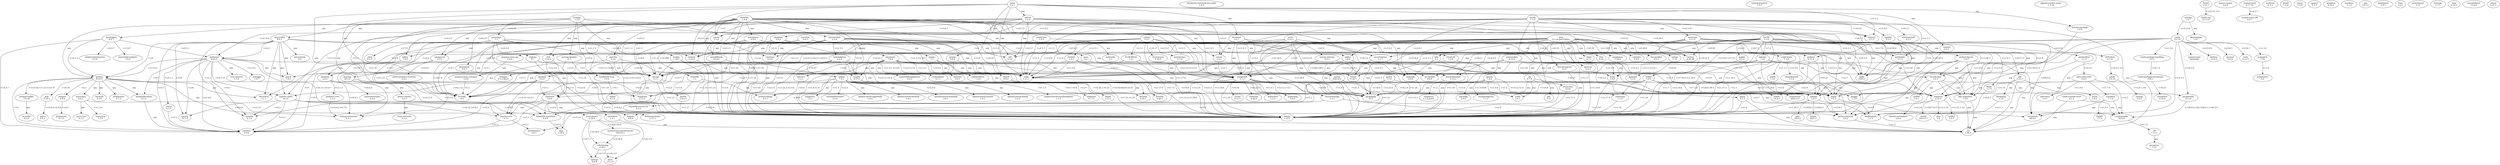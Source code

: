 digraph {
	"annotated-types" [label="annotated-types\n0.5.0"]
	"antlr4-python3-runtime" [label="antlr4-python3-runtime\n4.9.3"]
	"astropy-healpix" -> astropy [label=">=3"]
	"astropy-healpix" -> numpy [label=any]
	"astropy-healpix" [label="astropy-healpix\n0.7"]
	"backports.functools-lru-cache" [label="backports.functools-lru-cache\n1.6.5"]
	"batman-package" -> numpy [label=any]
	"batman-package" [label="batman-package\n2.4.9"]
	"cached-property" [label="cached-property\n1.5.2"]
	"charset-normalizer" [label="charset-normalizer\n2.0.4"]
	"conda-content-trust" -> cryptography [label=any]
	"conda-content-trust" -> six [label=any]
	"conda-content-trust" [label="conda-content-trust\n0.1.3"]
	"conda-package-handling" -> "conda-package-streaming" [label=">=0.7.0"]
	"conda-package-handling" [label="conda-package-handling\n2.0.2"]
	"conda-package-streaming" -> requests [label=any]
	"conda-package-streaming" -> zstandard [label=">=0.15"]
	"conda-package-streaming" [label="conda-package-streaming\n0.8.0"]
	"conda-tree" -> colorama [label=any]
	"conda-tree" -> networkx [label=any]
	"conda-tree" [label="conda-tree\n1.0.5"]
	"fast-histogram" -> numpy [label=any]
	"fast-histogram" [label="fast-histogram\n0.11"]
	"igwn-auth-utils" -> "safe-netrc" [label=">=1.0.0"]
	"igwn-auth-utils" -> cryptography [label=">=2.3"]
	"igwn-auth-utils" -> requests [label=">=2.14"]
	"igwn-auth-utils" -> scitokens [label=">=1.7.0"]
	"igwn-auth-utils" [label="igwn-auth-utils\n0.4.0"]
	"importlib-metadata" -> zipp [label=">=0.5"]
	"importlib-metadata" [label="importlib-metadata\n6.8.0"]
	"importlib-resources" -> zipp [label=">=3.1.0"]
	"importlib-resources" [label="importlib-resources\n6.0.0"]
	"jaraco.classes" -> "more-itertools" [label=any]
	"jaraco.classes" [label="jaraco.classes\n3.2.3"]
	"jsonschema-specifications" -> referencing [label=">=0.28.0"]
	"jsonschema-specifications" [label="jsonschema-specifications\n2023.6.1"]
	"jupyter-client" -> "importlib-metadata" [label=">=4.8.3"]
	"jupyter-client" -> "jupyter-core" [label=">=4.12,!=5.0.*"]
	"jupyter-client" -> "python-dateutil" [label=">=2.8.2"]
	"jupyter-client" -> pyzmq [label=">=23.0"]
	"jupyter-client" -> tornado [label=">=6.2"]
	"jupyter-client" -> traitlets [label=">=5.3"]
	"jupyter-client" [label="jupyter-client\n8.3.0"]
	"jupyter-core" -> platformdirs [label=">=2.5"]
	"jupyter-core" -> traitlets [label=">=5.3"]
	"jupyter-core" [label="jupyter-core\n5.3.1"]
	"jupyterlab-pygments" [label="jupyterlab-pygments\n0.2.2"]
	"jupyterlab-widgets" [label="jupyterlab-widgets\n3.0.8"]
	"ligo-segments" -> six [label=any]
	"ligo-segments" [label="ligo-segments\n1.4.0"]
	"line-profiler" [label="line-profiler\n4.0.3"]
	"lscsoft-glue" -> "ligo-segments" [label=any]
	"lscsoft-glue" -> numpy [label=any]
	"lscsoft-glue" -> pyopenssl [label=any]
	"lscsoft-glue" -> pyrxp [label=any]
	"lscsoft-glue" -> six [label=any]
	"lscsoft-glue" [label="lscsoft-glue\n3.0.1"]
	"markdown-it-py" -> mdurl [label="~=0.1"]
	"markdown-it-py" [label="markdown-it-py\n3.0.0"]
	"matplotlib-inline" -> traitlets [label=any]
	"matplotlib-inline" [label="matplotlib-inline\n0.1.6"]
	"more-itertools" [label="more-itertools\n9.1.0"]
	"nest-asyncio" [label="nest-asyncio\n1.5.6"]
	"pegasus-wms.api" -> "pegasus-wms.common" [label=any]
	"pegasus-wms.api" [label="pegasus-wms.api\n5.0.6"]
	"pegasus-wms.common" -> pyyaml [label=">5.3"]
	"pegasus-wms.common" [label="pegasus-wms.common\n5.0.6"]
	"pkgutil-resolve-name" [label="pkgutil-resolve-name\n1.3.10"]
	"prompt-toolkit" -> wcwidth [label=any]
	"prompt-toolkit" [label="prompt-toolkit\n3.0.39"]
	"pure-eval" [label="pure-eval\n0.2.2"]
	"py-bobyqa" -> numpy [label=">=1.11"]
	"py-bobyqa" -> pandas [label=">=0.17"]
	"py-bobyqa" -> scipy [label=">=0.17"]
	"py-bobyqa" [label="Py-BOBYQA\n1.4"]
	"py-cpuinfo" [label="py-cpuinfo\n9.0.0"]
	"pydantic-core" -> "typing-extensions" [label=">=4.6.0,!=4.7.0"]
	"pydantic-core" [label="pydantic-core\n2.1.2"]
	"pyqt5-sip" [label="PyQt5-sip\n12.11.0"]
	"pytest-runner" [label="pytest-runner\n6.0.0"]
	"python-dateutil" -> six [label=">=1.5"]
	"python-dateutil" [label="python-dateutil\n2.8.2"]
	"python-ligo-lw" -> "ligo-segments" [label=any]
	"python-ligo-lw" -> "lscsoft-glue" [label=any]
	"python-ligo-lw" -> "python-dateutil" [label=any]
	"python-ligo-lw" -> numpy [label=any]
	"python-ligo-lw" -> pyyaml [label=any]
	"python-ligo-lw" -> six [label=any]
	"python-ligo-lw" -> tqdm [label=any]
	"python-ligo-lw" [label="python-ligo-lw\n1.8.3"]
	"rpds-py" [label="rpds-py\n0.8.8"]
	"ruamel-yaml" [label="ruamel-yaml\n(missing)" style=dashed]
	"ruamel.yaml" -> "ruamel.yaml.clib" [label=">=0.2.7"]
	"ruamel.yaml" [label="ruamel.yaml\n0.17.32"]
	"ruamel.yaml.clib" [label="ruamel.yaml.clib\n0.2.7"]
	"safe-netrc" [label="safe-netrc\n1.0.1"]
	"scikit-learn" -> joblib [label=">=1.1.1"]
	"scikit-learn" -> numpy [label=">=1.17.3"]
	"scikit-learn" -> scipy [label=">=1.5.0"]
	"scikit-learn" -> threadpoolctl [label=">=2.0.0"]
	"scikit-learn" [label="scikit-learn\n1.3.0"]
	"sphinxcontrib-applehelp" [label="sphinxcontrib-applehelp\n1.0.4"]
	"sphinxcontrib-devhelp" [label="sphinxcontrib-devhelp\n1.0.2"]
	"sphinxcontrib-htmlhelp" [label="sphinxcontrib-htmlhelp\n2.0.1"]
	"sphinxcontrib-jsmath" [label="sphinxcontrib-jsmath\n1.0.1"]
	"sphinxcontrib-qthelp" [label="sphinxcontrib-qthelp\n1.0.3"]
	"sphinxcontrib-serializinghtml" [label="sphinxcontrib-serializinghtml\n1.1.5"]
	"stack-data" -> "pure-eval" [label=any]
	"stack-data" -> asttokens [label=">=2.1.0"]
	"stack-data" -> executing [label=">=1.2.0"]
	"stack-data" [label="stack-data\n0.6.2"]
	"typing-extensions" [label="typing-extensions\n4.7.1"]
	"xarray-einstats" -> numpy [label=">=1.20"]
	"xarray-einstats" -> scipy [label=">=1.6"]
	"xarray-einstats" -> xarray [label=">=2022.09.0"]
	"xarray-einstats" [label="xarray-einstats\n0.5.1"]
	ads -> mock [label=any]
	ads -> requests [label=any]
	ads -> six [label=any]
	ads -> werkzeug [label=any]
	ads [label="ads\n0.12.3"]
	alabaster [label="alabaster\n0.7.13"]
	arviz -> "typing-extensions" [label=">=4.1.0"]
	arviz -> "xarray-einstats" [label=">=0.3"]
	arviz -> h5netcdf [label=">=1.0.2"]
	arviz -> matplotlib [label=">=3.2"]
	arviz -> numpy [label=">=1.20.0"]
	arviz -> packaging [label=any]
	arviz -> pandas [label=">=1.3.0"]
	arviz -> scipy [label=">=1.8.0"]
	arviz -> setuptools [label=">=60.0.0"]
	arviz -> xarray [label=">=0.21.0"]
	arviz [label="arviz\n0.15.1"]
	asciitree [label="asciitree\n0.3.3"]
	astrocats -> ads [label=">=0.11.3"]
	astrocats -> astropy [label=">=1.2.1"]
	astrocats -> beautifulsoup4 [label=">=4.4.1"]
	astrocats -> bokeh [label=">=0.12.0"]
	astrocats -> future [label=">=0.16.0"]
	astrocats -> gitpython [label=">=2.0.6"]
	astrocats -> inflect [label=">=0.2.5"]
	astrocats -> palettable [label=">=2.1.1"]
	astrocats -> psutil [label=">=4.3.0"]
	astrocats -> seaborn [label=">=0.7.1"]
	astrocats -> tqdm [label=">=4.5.0"]
	astrocats [label="astrocats\n0.3.37"]
	astromodels -> astropy [label=">=1.2"]
	astromodels -> colorama [label=any]
	astromodels -> dill [label=any]
	astromodels -> future [label=any]
	astromodels -> h5py [label=any]
	astromodels -> interpolation [label=">=2.2.3"]
	astromodels -> numba [label=">0.52"]
	astromodels -> numpy [label=">=1.6"]
	astromodels -> omegaconf [label=any]
	astromodels -> pandas [label=any]
	astromodels -> pyyaml [label=">=5.1"]
	astromodels -> rich [label=any]
	astromodels -> scipy [label=">=0.14"]
	astromodels -> tables [label=any]
	astromodels [label="astromodels\n2.3.9"]
	astropy -> numpy [label=">=1.21"]
	astropy -> packaging [label=">=19.0"]
	astropy -> pyerfa [label=">=2.0"]
	astropy -> pyyaml [label=">=3.13"]
	astropy [label="astropy\n5.3.1"]
	astroquery -> astropy [label=">=4.0"]
	astroquery -> beautifulsoup4 [label=">=4.3.2"]
	astroquery -> html5lib [label=">=0.999"]
	astroquery -> keyring [label=">=4.0"]
	astroquery -> numpy [label=">=1.16"]
	astroquery -> pyvo [label=">=1.1"]
	astroquery -> requests [label=">=2.4.3"]
	astroquery [label="astroquery\n0.4.6"]
	asttokens -> six [label=any]
	asttokens [label="asttokens\n2.2.1"]
	attrs [label="attrs\n23.1.0"]
	babel [label="Babel\n2.12.1"]
	backcall [label="backcall\n0.2.0"]
	beautifulsoup4 -> soupsieve [label=">1.2"]
	beautifulsoup4 [label="beautifulsoup4\n4.12.2"]
	bleach -> six [label=">=1.9.0"]
	bleach -> webencodings [label=any]
	bleach [label="bleach\n6.0.0"]
	bokeh -> contourpy [label=">=1"]
	bokeh -> jinja2 [label=">=2.9"]
	bokeh -> numpy [label=">=1.16"]
	bokeh -> packaging [label=">=16.8"]
	bokeh -> pandas [label=">=1.2"]
	bokeh -> pillow [label=">=7.1.0"]
	bokeh -> pyyaml [label=">=3.10"]
	bokeh -> tornado [label=">=5.1"]
	bokeh -> xyzservices [label=">=2021.09.1"]
	bokeh [label="bokeh\n3.2.0"]
	boltons [label="boltons\n23.0.0"]
	brotli [label="Brotli\n1.0.9"]
	celerite -> numpy [label=any]
	celerite [label="celerite\n0.4.2"]
	certifi [label="certifi\n2023.5.7"]
	cffi -> pycparser [label=any]
	cffi [label="cffi\n1.15.1"]
	classy [label="classy\n3.2.0"]
	click [label="click\n8.1.4"]
	cobaya -> "py-bobyqa" [label=">=1.2"]
	cobaya -> dill [label=">=0.3.3"]
	cobaya -> fuzzywuzzy [label=">=0.17"]
	cobaya -> getdist [label=">=1.3.1"]
	cobaya -> numpy [label=">=1.17.0"]
	cobaya -> packaging [label=any]
	cobaya -> pandas [label=">=1.0.1"]
	cobaya -> portalocker [label=">=2.3.0"]
	cobaya -> pyyaml [label=">=5.1"]
	cobaya -> requests [label=">=2.18"]
	cobaya -> scipy [label=">=1.5"]
	cobaya -> tqdm [label=any]
	cobaya [label="cobaya\n3.3.1"]
	colorama [label="colorama\n0.4.6"]
	comm -> traitlets [label=">=5.3"]
	comm [label="comm\n0.1.3"]
	conda -> "conda-package-handling" [label=">=1.3.0"]
	conda -> "ruamel-yaml" [style=dashed]
	conda -> boltons [label=">=23.0.0"]
	conda -> jsonpatch [label=">=1.32"]
	conda -> packaging [label=any]
	conda -> pluggy [label=">=1.0.0"]
	conda -> pycosat [label=">=0.6.3"]
	conda -> pyopenssl [label=">=16.2.0"]
	conda -> requests [label=">=2.18.4,<3"]
	conda -> setuptools [label=">=31.0.1"]
	conda -> toolz [label=">=0.8.1"]
	conda -> tqdm [label=">=4"]
	conda [label="conda\n23.5.0"]
	contourpy -> numpy [label=">=1.16"]
	contourpy [label="contourpy\n1.1.0"]
	corner -> matplotlib [label=">=2.1"]
	corner [label="corner\n2.2.2"]
	cryptography -> cffi [label=">=1.12"]
	cryptography [label="cryptography\n38.0.4"]
	cycler [label="cycler\n0.11.0"]
	cython [label="Cython\n0.29.36"]
	debugpy [label="debugpy\n1.6.7"]
	decorator [label="decorator\n5.1.1"]
	defusedxml [label="defusedxml\n0.7.1"]
	dill [label="dill\n0.3.6"]
	docutils [label="docutils\n0.20.1"]
	dynesty [label="dynesty\n2.1.2"]
	emcee -> numpy [label=any]
	emcee [label="emcee\n3.1.4"]
	entrypoints [label="entrypoints\n0.4"]
	exceptiongroup [label="exceptiongroup\n1.1.2"]
	executing [label="executing\n1.2.0"]
	extinction -> numpy [label=">=1.13.3"]
	extinction [label="extinction\n0.4.6"]
	fastjsonschema [label="fastjsonschema\n2.17.1"]
	fermipy -> "astropy-healpix" [label=any]
	fermipy -> astropy [label=any]
	fermipy -> gammapy [label=">=0.18"]
	fermipy -> healpy [label=any]
	fermipy -> matplotlib [label=">=3.3"]
	fermipy -> numpy [label=">=1.16"]
	fermipy -> pyyaml [label=any]
	fermipy -> scipy [label=any]
	fermipy [label="fermipy\n1.2.0"]
	fonttools [label="fonttools\n4.40.0"]
	future [label="future\n0.18.3"]
	fuzzywuzzy [label="fuzzywuzzy\n0.18.0"]
	gammapy -> astropy [label=">=5.0"]
	gammapy -> click [label=">=7.0"]
	gammapy -> iminuit [label=">=2.8.0"]
	gammapy -> matplotlib [label=">=3.4"]
	gammapy -> numpy [label=">=1.21"]
	gammapy -> pydantic [label=">=1.4"]
	gammapy -> pyyaml [label=">=5.3"]
	gammapy -> regions [label=">=0.5.0"]
	gammapy -> scipy [label=">=1.5,!=1.10"]
	gammapy [label="gammapy\n1.1"]
	george -> numpy [label=any]
	george -> scipy [label=any]
	george [label="george\n0.4.0"]
	getdist -> matplotlib [label=">=2.2.0,!=3.5.0"]
	getdist -> numpy [label=">=1.17.0"]
	getdist -> packaging [label=any]
	getdist -> pyyaml [label=">=5.1"]
	getdist -> scipy [label=">=1.5.0"]
	getdist [label="GetDist\n1.4.1"]
	gitdb -> smmap [label=">=3.0.1,<6"]
	gitdb [label="gitdb\n4.0.10"]
	gitpython -> gitdb [label=">=4.0.1,<5"]
	gitpython [label="GitPython\n3.1.31"]
	gmpy2 [label="gmpy2\n2.1.2"]
	graphviz [label="graphviz\n0.20.1"]
	gwdatafind -> "igwn-auth-utils" [label=">=0.3.1"]
	gwdatafind -> "ligo-segments" [label=any]
	gwdatafind [label="gwdatafind\n1.1.3"]
	h5netcdf -> h5py [label=any]
	h5netcdf -> packaging [label=any]
	h5netcdf [label="h5netcdf\n1.2.0"]
	h5py -> numpy [label=">=1.17.3"]
	h5py [label="h5py\n3.9.0"]
	healpy -> astropy [label=any]
	healpy -> matplotlib [label=any]
	healpy -> numpy [label=">=1.13"]
	healpy -> scipy [label=any]
	healpy [label="healpy\n1.16.1"]
	html5lib -> six [label=">=1.9"]
	html5lib -> webencodings [label=any]
	html5lib [label="html5lib\n1.1"]
	idna [label="idna\n3.4"]
	imagesize [label="imagesize\n1.4.1"]
	iminuit -> numpy [label=">=1.21"]
	iminuit [label="iminuit\n2.22.0"]
	inflect -> "typing-extensions" [label=any]
	inflect -> pydantic [label=">=1.9.1"]
	inflect [label="inflect\n7.0.0"]
	iniconfig [label="iniconfig\n2.0.0"]
	interpolation -> numba [label=">=0.47"]
	interpolation -> numpy [label=">=1.22.2,<2.0.0"]
	interpolation -> packaging [label=">=21.3,<22.0"]
	interpolation -> scipy [label=">=1.4.1,<2.0.0"]
	interpolation -> tempita [label=">=0.5.2,<0.6.0"]
	interpolation [label="interpolation\n2.2.4"]
	ipykernel -> "jupyter-client" [label=">=6.1.12"]
	ipykernel -> "jupyter-core" [label=">=4.12,!=5.0.*"]
	ipykernel -> "matplotlib-inline" [label=">=0.1"]
	ipykernel -> "nest-asyncio" [label=any]
	ipykernel -> comm [label=">=0.1.1"]
	ipykernel -> debugpy [label=">=1.6.5"]
	ipykernel -> ipython [label=">=7.23.1"]
	ipykernel -> packaging [label=any]
	ipykernel -> psutil [label=any]
	ipykernel -> pyzmq [label=">=20"]
	ipykernel -> tornado [label=">=6.1"]
	ipykernel -> traitlets [label=">=5.4.0"]
	ipykernel [label="ipykernel\n6.24.0"]
	ipyparallel -> "jupyter-client" [label=any]
	ipyparallel -> "python-dateutil" [label=">=2.1"]
	ipyparallel -> decorator [label=any]
	ipyparallel -> entrypoints [label=any]
	ipyparallel -> ipykernel [label=">=4.4"]
	ipyparallel -> ipython [label=">=4"]
	ipyparallel -> psutil [label=any]
	ipyparallel -> pyzmq [label=">=18"]
	ipyparallel -> tornado [label=">=5.1"]
	ipyparallel -> tqdm [label=any]
	ipyparallel -> traitlets [label=">=4.3"]
	ipyparallel [label="ipyparallel\n8.6.1"]
	ipython -> "matplotlib-inline" [label=any]
	ipython -> "prompt-toolkit" [label=">=3.0.30,<3.1.0,!=3.0.37"]
	ipython -> "stack-data" [label=any]
	ipython -> "typing-extensions" [label=any]
	ipython -> backcall [label=any]
	ipython -> decorator [label=any]
	ipython -> jedi [label=">=0.16"]
	ipython -> pexpect [label=">4.3"]
	ipython -> pickleshare [label=any]
	ipython -> pygments [label=">=2.4.0"]
	ipython -> traitlets [label=">=5"]
	ipython [label="ipython\n8.14.0"]
	ipywidgets -> "jupyterlab-widgets" [label="~=3.0.7"]
	ipywidgets -> ipykernel [label=">=4.5.1"]
	ipywidgets -> ipython [label=">=6.1.0"]
	ipywidgets -> traitlets [label=">=4.3.1"]
	ipywidgets -> widgetsnbextension [label="~=4.0.7"]
	ipywidgets [label="ipywidgets\n8.0.7"]
	jedi -> parso [label=">=0.8.0,<0.9.0"]
	jedi [label="jedi\n0.18.2"]
	jeepney [label="jeepney\n0.8.0"]
	jinja2 -> markupsafe [label=">=2.0"]
	jinja2 [label="Jinja2\n3.1.2"]
	joblib [label="joblib\n1.3.0"]
	jsonpatch -> jsonpointer [label=">=1.9"]
	jsonpatch [label="jsonpatch\n1.32"]
	jsonpointer [label="jsonpointer\n2.0"]
	jsonschema -> "jsonschema-specifications" [label=">=2023.03.6"]
	jsonschema -> "rpds-py" [label=">=0.7.1"]
	jsonschema -> attrs [label=">=22.2.0"]
	jsonschema -> referencing [label=">=0.28.4"]
	jsonschema [label="jsonschema\n4.18.0"]
	juliet -> "batman-package" [label=any]
	juliet -> astropy [label=any]
	juliet -> celerite [label=any]
	juliet -> dynesty [label=">=1.2.2"]
	juliet -> emcee [label=any]
	juliet -> george [label=any]
	juliet -> numpy [label=any]
	juliet -> radvel [label=any]
	juliet -> scipy [label=any]
	juliet -> ultranest [label=any]
	juliet [label="juliet\n2.2.1"]
	kde -> numexpr [label=any]
	kde -> numpy [label=any]
	kde -> scipy [label=any]
	kde [label="kde\n0.1"]
	keyring -> "importlib-metadata" [label=">=4.11.4"]
	keyring -> "jaraco.classes" [label=any]
	keyring -> jeepney [label=">=0.4.2"]
	keyring -> secretstorage [label=">=3.2"]
	keyring [label="keyring\n24.2.0"]
	kiwisolver [label="kiwisolver\n1.4.4"]
	lalsuite -> "ligo-segments" [label=any]
	lalsuite -> "lscsoft-glue" [label=any]
	lalsuite -> "python-dateutil" [label=any]
	lalsuite -> astropy [label=any]
	lalsuite -> matplotlib [label=any]
	lalsuite -> numpy [label=">=1.7"]
	lalsuite -> scipy [label=any]
	lalsuite [label="lalsuite\n7.15"]
	libmambapy [label="libmambapy\n1.4.7"]
	llvmlite [label="llvmlite\n0.40.1"]
	mako -> markupsafe [label=">=0.9.2"]
	mako [label="Mako\n1.2.4"]
	mamba -> conda [label=">=4.14.0"]
	mamba -> libmambapy [label=any]
	mamba [label="mamba\n1.4.7"]
	markupsafe [label="MarkupSafe\n2.1.3"]
	matplotlib -> "importlib-resources" [label=">=3.2.0"]
	matplotlib -> "python-dateutil" [label=">=2.7"]
	matplotlib -> contourpy [label=">=1.0.1"]
	matplotlib -> cycler [label=">=0.10"]
	matplotlib -> fonttools [label=">=4.22.0"]
	matplotlib -> kiwisolver [label=">=1.0.1"]
	matplotlib -> numpy [label=">=1.20"]
	matplotlib -> packaging [label=">=20.0"]
	matplotlib -> pillow [label=">=6.2.0"]
	matplotlib -> pyparsing [label=">=2.3.1,<3.1"]
	matplotlib [label="matplotlib\n3.7.2"]
	mdurl [label="mdurl\n0.1.0"]
	mistune [label="mistune\n3.0.1"]
	mock [label="mock\n5.0.2"]
	mosfit -> astrocats [label=">=0.3.33"]
	mosfit -> astropy [label=">=1.3"]
	mosfit -> cython [label=">=0.24.1"]
	mosfit -> dynesty [label=">=0.9.0"]
	mosfit -> emcee [label=">=3.0.2"]
	mosfit -> extinction [label=">=0.2.2"]
	mosfit -> inflect [label=">=0.2.5"]
	mosfit -> matplotlib [label=">=1.5.3"]
	mosfit -> mpi4py [label=">=2.0.0"]
	mosfit -> nbstripout [label=">=0.2.9"]
	mosfit -> numexpr [label=">=2.6.1"]
	mosfit -> numpy [label=">=1.16"]
	mosfit -> palettable [label=">=2.1.1"]
	mosfit -> schwimmbad [label=">=0.2.1"]
	mosfit -> scipy [label=">=1.2"]
	mosfit -> seaborn [label=">=0.7.1"]
	mosfit -> six [label=any]
	mosfit [label="mosfit\n1.1.9"]
	mpi4py [label="mpi4py\n3.1.4"]
	mpld3 -> jinja2 [label=any]
	mpld3 -> matplotlib [label=any]
	mpld3 [label="mpld3\n0.5.9"]
	mpmath [label="mpmath\n1.3.0"]
	munkres [label="munkres\n1.1.4"]
	nbclient -> "jupyter-client" [label=">=6.1.12"]
	nbclient -> "jupyter-core" [label=">=4.12,!=5.0.*"]
	nbclient -> nbformat [label=">=5.1"]
	nbclient -> traitlets [label=">=5.4"]
	nbclient [label="nbclient\n0.8.0"]
	nbconvert -> "importlib-metadata" [label=">=3.6"]
	nbconvert -> "jupyter-core" [label=">=4.7"]
	nbconvert -> "jupyterlab-pygments" [label=any]
	nbconvert -> beautifulsoup4 [label=any]
	nbconvert -> bleach [label="!=5.0.0"]
	nbconvert -> defusedxml [label=any]
	nbconvert -> jinja2 [label=">=3.0"]
	nbconvert -> markupsafe [label=">=2.0"]
	nbconvert -> mistune [label=">=2.0.3,<4"]
	nbconvert -> nbclient [label=">=0.5.0"]
	nbconvert -> nbformat [label=">=5.7"]
	nbconvert -> packaging [label=any]
	nbconvert -> pandocfilters [label=">=1.4.1"]
	nbconvert -> pygments [label=">=2.4.1"]
	nbconvert -> tinycss2 [label=any]
	nbconvert -> traitlets [label=">=5.1"]
	nbconvert [label="nbconvert\n7.6.0"]
	nbformat -> "jupyter-core" [label=any]
	nbformat -> fastjsonschema [label=any]
	nbformat -> jsonschema [label=">=2.6"]
	nbformat -> traitlets [label=">=5.1"]
	nbformat [label="nbformat\n5.9.0"]
	nbsphinx -> docutils [label=any]
	nbsphinx -> jinja2 [label=any]
	nbsphinx -> nbconvert [label="!=5.4"]
	nbsphinx -> nbformat [label=any]
	nbsphinx -> sphinx [label=">=1.8"]
	nbsphinx -> traitlets [label=">=5"]
	nbsphinx [label="nbsphinx\n0.9.2"]
	nbstripout -> nbformat [label=any]
	nbstripout [label="nbstripout\n0.6.1"]
	networkx [label="networkx\n3.1"]
	nlopt [label="nlopt\n2.7.1"]
	numba -> llvmlite [label=">=0.40.0dev0,<0.41"]
	numba -> numpy [label=">=1.21,<1.25"]
	numba [label="numba\n0.57.1"]
	numdifftools -> numpy [label=">=1.9"]
	numdifftools -> scipy [label=">=0.8"]
	numdifftools [label="numdifftools\n0.9.41"]
	numexpr -> numpy [label=">=1.13.3"]
	numexpr [label="numexpr\n2.8.4"]
	numpy [label="numpy\n1.23.5"]
	omegaconf -> "antlr4-python3-runtime" [label="==4.9.*"]
	omegaconf -> pyyaml [label=">=5.1.0"]
	omegaconf [label="omegaconf\n2.3.0"]
	packaging [label="packaging\n23.1"]
	palettable [label="palettable\n3.3.3"]
	pandas -> "python-dateutil" [label=">=2.8.2"]
	pandas -> numpy [label=">=1.20.3"]
	pandas -> pytz [label=">=2020.1"]
	pandas -> tzdata [label=">=2022.1"]
	pandas [label="pandas\n2.0.3"]
	pandocfilters [label="pandocfilters\n1.5.0"]
	parso [label="parso\n0.8.3"]
	patsy -> numpy [label=">=1.4"]
	patsy -> six [label=any]
	patsy [label="patsy\n0.5.3"]
	pexpect -> ptyprocess [label=">=0.5"]
	pexpect [label="pexpect\n4.8.0"]
	pickleshare [label="pickleshare\n0.7.5"]
	pillow [label="Pillow\n10.0.0"]
	pint [label="Pint\n0.19"]
	pip [label="pip\n23.1.2"]
	pipdeptree [label="pipdeptree\n2.9.1"]
	pisa -> "fast-histogram" [label=">=0.10"]
	pisa -> "line-profiler" [label=any]
	pisa -> "py-cpuinfo" [label=any]
	pisa -> "scikit-learn" [label=any]
	pisa -> cython [label="~=0.29.0"]
	pisa -> decorator [label=any]
	pisa -> h5py [label=any]
	pisa -> iminuit [label=">=2"]
	pisa -> kde [label=any]
	pisa -> llvmlite [label=any]
	pisa -> matplotlib [label=">=3.0"]
	pisa -> nlopt [label=any]
	pisa -> numba [label=">=0.53"]
	pisa -> numpy [label=">=1.17"]
	pisa -> pandas [label=any]
	pisa -> pint [label="<=0.19"]
	pisa -> pyarrow [label=any]
	pisa -> scipy [label=">=1.6"]
	pisa -> simplejson [label="==3.18.4"]
	pisa -> sympy [label=any]
	pisa -> tables [label=any]
	pisa -> tabulate [label=any]
	pisa -> uncertainties [label=any]
	pisa [label="pisa\n4.1+6.ge635d6ca"]
	platformdirs [label="platformdirs\n3.8.1"]
	pluggy [label="pluggy\n1.2.0"]
	ply [label="ply\n3.11"]
	pmw [label="Pmw\n2.0.1"]
	pooch -> packaging [label=">=20.0"]
	pooch -> platformdirs [label=">=2.5.0"]
	pooch -> requests [label=">=2.19.0"]
	pooch [label="pooch\n1.7.0"]
	portalocker [label="portalocker\n2.7.0"]
	psutil [label="psutil\n5.9.5"]
	ptyprocess [label="ptyprocess\n0.7.0"]
	pyarrow -> numpy [label=">=1.16.6"]
	pyarrow [label="pyarrow\n12.0.1"]
	pycbc -> "ligo-segments" [label=any]
	pycbc -> "lscsoft-glue" [label=">=1.59.3"]
	pycbc -> "pegasus-wms.api" [label=">=5.0.3"]
	pycbc -> "python-ligo-lw" [label=">=1.7.0"]
	pycbc -> astropy [label=">=2.0.3,!=4.2.1,!=4.0.5"]
	pycbc -> beautifulsoup4 [label=">=4.6.0"]
	pycbc -> cython [label=">=0.29"]
	pycbc -> gwdatafind [label=any]
	pycbc -> h5py [label=">=3.0.0,!=3.7.0"]
	pycbc -> jinja2 [label=any]
	pycbc -> lalsuite [label="!=7.2"]
	pycbc -> mako [label=">=1.0.1"]
	pycbc -> matplotlib [label=">=1.5.1"]
	pycbc -> mpld3 [label=">=0.3"]
	pycbc -> numpy [label=">=1.16.0"]
	pycbc -> numpy [label=">=1.16.0,!=1.19.0"]
	pycbc -> pillow [label=any]
	pycbc -> scipy [label=">=0.16.0"]
	pycbc -> setuptools [label=any]
	pycbc -> tqdm [label=any]
	pycbc [label="PyCBC\n2.2.0"]
	pycosat [label="pycosat\n0.6.4"]
	pycparser [label="pycparser\n2.21"]
	pydantic -> "annotated-types" [label=">=0.4.0"]
	pydantic -> "pydantic-core" [label="==2.1.2"]
	pydantic -> "typing-extensions" [label=">=4.6.1"]
	pydantic [label="pydantic\n2.0.2"]
	pyerfa -> numpy [label=">=1.17"]
	pyerfa [label="pyerfa\n2.0.0.3"]
	pygments [label="Pygments\n2.15.1"]
	pyjwt [label="PyJWT\n2.7.0"]
	pymultinest [label="pymultinest\n2.11"]
	pyopenssl -> cryptography [label=">=38.0.0,<42,!=40.0.1,!=40.0.0"]
	pyopenssl [label="pyOpenSSL\n23.2.0"]
	pyparsing [label="pyparsing\n3.0.9"]
	pypmc -> numpy [label=">=1.6,<2.0"]
	pypmc -> scipy [label=any]
	pypmc [label="pypmc\n1.2"]
	pyqt5 -> "pyqt5-sip" [label=">=12.11,<13"]
	pyqt5 [label="PyQt5\n5.15.7"]
	pyrxp [label="pyRXP\n3.0.1"]
	pysocks [label="PySocks\n1.7.1"]
	pytest -> exceptiongroup [label=">=1.0.0rc8"]
	pytest -> iniconfig [label=any]
	pytest -> packaging [label=any]
	pytest -> pluggy [label=">=0.12,<2.0"]
	pytest -> tomli [label=">=1.0.0"]
	pytest [label="pytest\n7.4.0"]
	pytz [label="pytz\n2023.3"]
	pyvo -> astropy [label=">=4.1"]
	pyvo -> requests [label=any]
	pyvo [label="pyvo\n1.4.1"]
	pyyaml [label="PyYAML\n6.0"]
	pyzmq [label="pyzmq\n25.1.0"]
	radvel -> "jupyter-client" [label=">=5.2.4"]
	radvel -> "python-dateutil" [label=">=2.5.0"]
	radvel -> astropy [label=">=1.1.2"]
	radvel -> corner [label=">=2.0"]
	radvel -> cython [label=">=0.23"]
	radvel -> dill [label=any]
	radvel -> emcee [label=">=3.0.2"]
	radvel -> ipykernel [label=">=4.10.0"]
	radvel -> jinja2 [label=">=2.9"]
	radvel -> matplotlib [label=">=1.5.3"]
	radvel -> nbsphinx [label=">=0.3.3"]
	radvel -> numpy [label=">=1.16"]
	radvel -> pandas [label=">=0.20.0"]
	radvel -> scipy [label=">=0.17"]
	radvel [label="radvel\n1.4.9"]
	referencing -> "rpds-py" [label=">=0.7.0"]
	referencing -> attrs [label=">=22.2.0"]
	referencing [label="referencing\n0.29.1"]
	regions -> astropy [label=">=5.0"]
	regions -> numpy [label=">=1.18"]
	regions [label="regions\n0.7"]
	requests -> "charset-normalizer" [label=">=2,<4"]
	requests -> certifi [label=">=2017.4.17"]
	requests -> idna [label=">=2.5,<4"]
	requests -> urllib3 [label=">=1.21.1,<3"]
	requests [label="requests\n2.31.0"]
	rich -> "markdown-it-py" [label=">=2.2.0"]
	rich -> pygments [label=">=2.13.0,<3.0.0"]
	rich [label="rich\n13.4.2"]
	schwimmbad [label="schwimmbad\n0.3.2"]
	scipy -> numpy [label=">=1.21.6,<1.28.0"]
	scipy [label="scipy\n1.11.1"]
	scitokens -> cryptography [label=any]
	scitokens -> pyjwt [label=">=1.6.1"]
	scitokens -> setuptools [label=any]
	scitokens [label="scitokens\n1.7.4"]
	seaborn -> matplotlib [label=">=3.1,!=3.6.1"]
	seaborn -> numpy [label=">=1.17,!=1.24.0"]
	seaborn -> pandas [label=">=0.25"]
	seaborn [label="seaborn\n0.12.2"]
	secretstorage -> cryptography [label=">=2.0"]
	secretstorage -> jeepney [label=">=0.6"]
	secretstorage [label="SecretStorage\n3.3.3"]
	setuptools [label="setuptools\n68.0.0"]
	simplejson [label="simplejson\n3.18.4"]
	sip -> packaging [label=any]
	sip -> ply [label=any]
	sip -> setuptools [label=any]
	sip -> tomli [label=any]
	sip [label="sip\n6.7.9"]
	six [label="six\n1.16.0"]
	smmap [label="smmap\n3.0.5"]
	snowballstemmer [label="snowballstemmer\n2.2.0"]
	snowline -> iminuit [label=any]
	snowline -> numpy [label=any]
	snowline -> pypmc [label=any]
	snowline -> scipy [label=any]
	snowline [label="snowline\n0.6.2"]
	soupsieve [label="soupsieve\n2.3.2.post1"]
	speclite -> astropy [label=any]
	speclite -> pyyaml [label=any]
	speclite -> scipy [label=any]
	speclite [label="speclite\n0.14"]
	sphinx -> "importlib-metadata" [label=">=4.8"]
	sphinx -> "sphinxcontrib-applehelp" [label=any]
	sphinx -> "sphinxcontrib-devhelp" [label=any]
	sphinx -> "sphinxcontrib-htmlhelp" [label=">=2.0.0"]
	sphinx -> "sphinxcontrib-jsmath" [label=any]
	sphinx -> "sphinxcontrib-qthelp" [label=any]
	sphinx -> "sphinxcontrib-serializinghtml" [label=">=1.1.5"]
	sphinx -> alabaster [label=">=0.7,<0.8"]
	sphinx -> babel [label=">=2.9"]
	sphinx -> docutils [label=">=0.18.1,<0.21"]
	sphinx -> imagesize [label=">=1.3"]
	sphinx -> jinja2 [label=">=3.0"]
	sphinx -> packaging [label=">=21.0"]
	sphinx -> pygments [label=">=2.13"]
	sphinx -> requests [label=">=2.25.0"]
	sphinx -> snowballstemmer [label=">=2.0"]
	sphinx [label="sphinx\n7.0.1"]
	statsmodels -> numpy [label=">=1.18"]
	statsmodels -> packaging [label=">=21.3"]
	statsmodels -> pandas [label=">=1.0"]
	statsmodels -> patsy [label=">=0.5.2"]
	statsmodels -> scipy [label=">=1.4,!=1.9.2"]
	statsmodels [label="statsmodels\n0.14.0"]
	sympy -> mpmath [label=">=0.19"]
	sympy [label="sympy\n1.12"]
	tables -> "py-cpuinfo" [label=any]
	tables -> numexpr [label=">=2.6.2"]
	tables -> numpy [label=">=1.19.0"]
	tables -> packaging [label=any]
	tables [label="tables\n3.8.0"]
	tabulate [label="tabulate\n0.9.0"]
	tempita [label="Tempita\n0.5.3.dev0"]
	threadpoolctl [label="threadpoolctl\n3.1.0"]
	threeml -> astromodels [label=any]
	threeml -> astropy [label=">=1.3.3"]
	threeml -> astroquery [label=any]
	threeml -> colorama [label=any]
	threeml -> corner [label=any]
	threeml -> dill [label=any]
	threeml -> dynesty [label=any]
	threeml -> emcee [label=">=3"]
	threeml -> iminuit [label=">=2.0"]
	threeml -> ipyparallel [label=any]
	threeml -> ipython [label=any]
	threeml -> ipywidgets [label=any]
	threeml -> matplotlib [label=any]
	threeml -> numba [label=any]
	threeml -> numdifftools [label=any]
	threeml -> numexpr [label=any]
	threeml -> numpy [label=">=1.16"]
	threeml -> omegaconf [label=any]
	threeml -> pandas [label=any]
	threeml -> pyyaml [label=">=5.1"]
	threeml -> requests [label=any]
	threeml -> rich [label=any]
	threeml -> scipy [label=">=1.4"]
	threeml -> speclite [label=">=0.11"]
	threeml -> tqdm [label=">=4.56.0"]
	threeml -> uncertainties [label=any]
	threeml [label="threeML\n2.4.0"]
	tinycss2 -> webencodings [label=">=0.4"]
	tinycss2 [label="tinycss2\n1.2.1"]
	toml [label="toml\n0.10.2"]
	tomli [label="tomli\n2.0.1"]
	toolz [label="toolz\n0.12.0"]
	tornado [label="tornado\n6.3.2"]
	tqdm [label="tqdm\n4.65.0"]
	traitlets [label="traitlets\n5.9.0"]
	tzdata [label="tzdata\n2023.3"]
	ultranest -> corner [label=any]
	ultranest -> cython [label=any]
	ultranest -> matplotlib [label=any]
	ultranest -> numpy [label=any]
	ultranest [label="ultranest\n3.5.7"]
	uncertainties -> future [label=any]
	uncertainties [label="uncertainties\n3.1.7"]
	unicodedata2 [label="unicodedata2\n15.0.0"]
	urllib3 [label="urllib3\n2.0.3"]
	wcwidth [label="wcwidth\n0.2.6"]
	webencodings [label="webencodings\n0.5.1"]
	werkzeug -> markupsafe [label=">=2.1.1"]
	werkzeug [label="Werkzeug\n2.3.6"]
	wheel [label="wheel\n0.37.1"]
	widgetsnbextension [label="widgetsnbextension\n4.0.8"]
	xarray -> numpy [label=">=1.21"]
	xarray -> packaging [label=">=21.3"]
	xarray -> pandas [label=">=1.4"]
	xarray [label="xarray\n2023.6.0"]
	xyzservices [label="xyzservices\n2023.5.0"]
	zipp [label="zipp\n3.16.0"]
	zstandard [label="zstandard\n0.19.0"]
}


